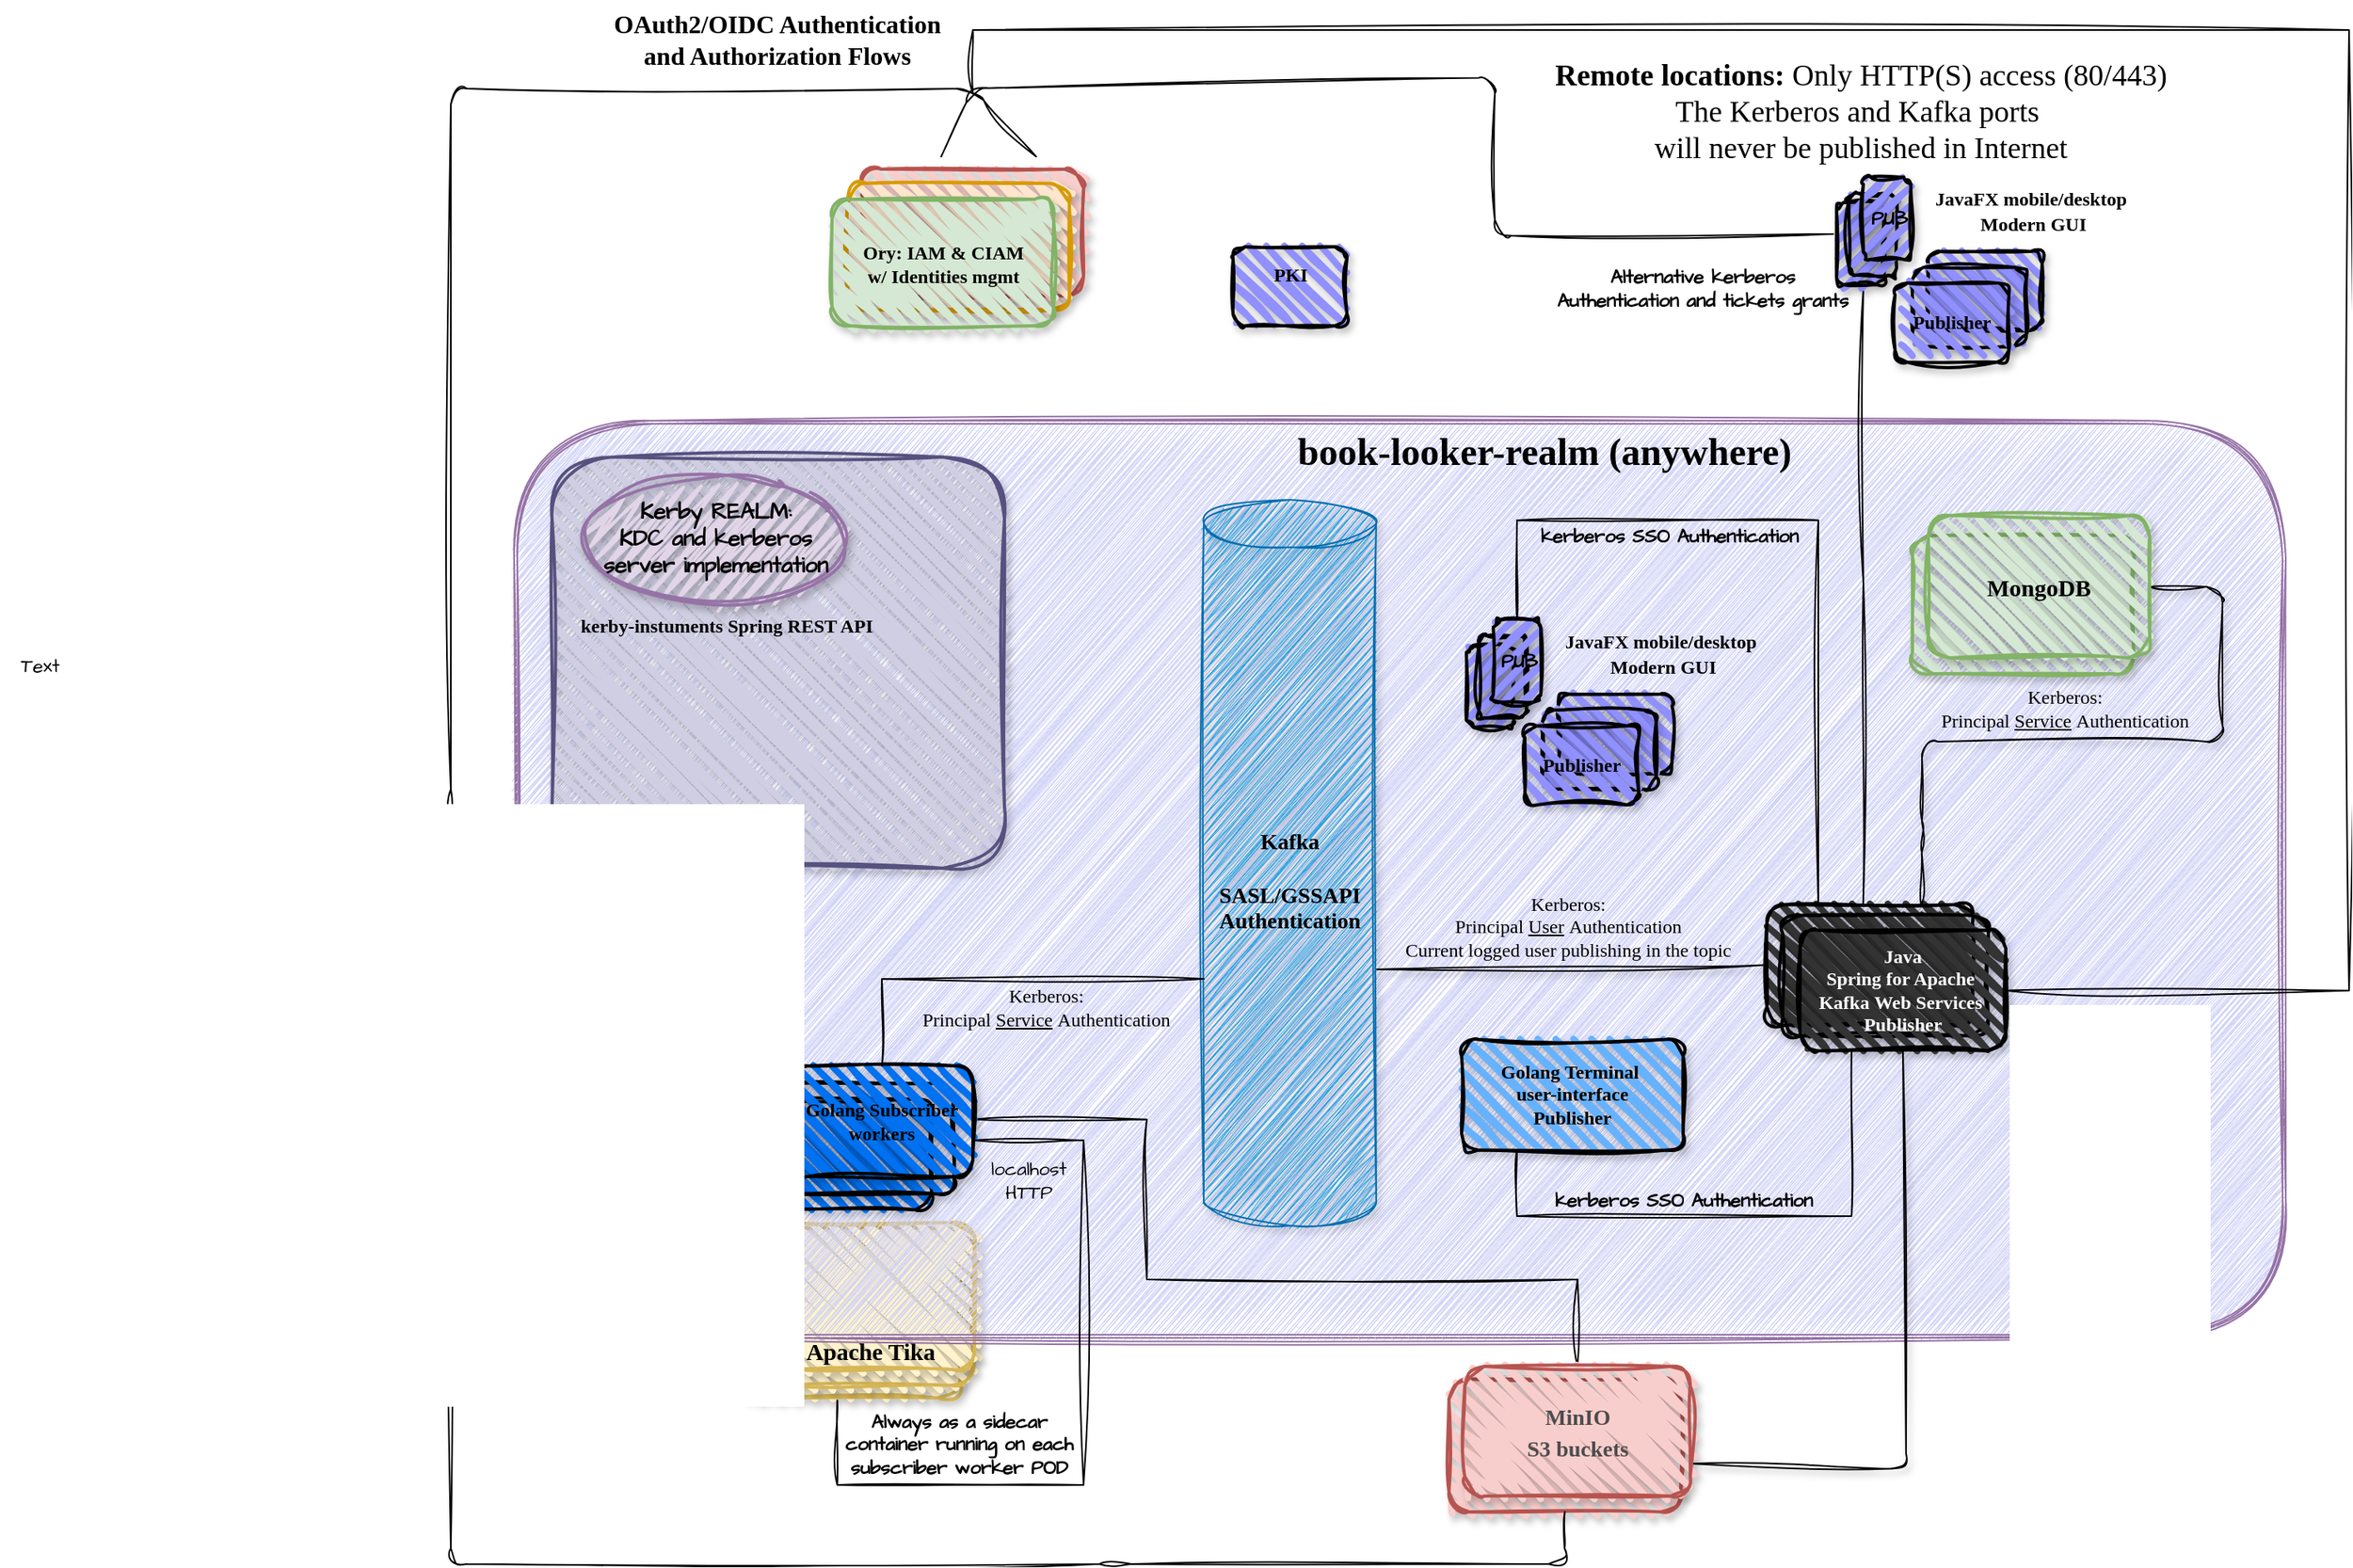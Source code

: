 <mxfile version="28.0.6">
  <diagram id="KBIwsYY--AiB_v0YLguu" name="Page-1">
    <mxGraphModel dx="3102" dy="1900" grid="1" gridSize="10" guides="1" tooltips="1" connect="1" arrows="1" fold="1" page="1" pageScale="1" pageWidth="1654" pageHeight="1169" math="0" shadow="0">
      <root>
        <mxCell id="0" />
        <mxCell id="1" parent="0" />
        <mxCell id="_NCN2XURNJSdBfdFYyDq-112" value="" style="rounded=1;whiteSpace=wrap;html=1;strokeWidth=2;fillWeight=4;hachureGap=8;hachureAngle=45;fillColor=#fff2cc;strokeColor=#d6b656;fillStyle=zigzag;shadow=1;sketch=1;curveFitting=1;jiggle=2;" parent="1" vertex="1">
          <mxGeometry x="102" y="-384" width="140" height="99" as="geometry" />
        </mxCell>
        <mxCell id="62" value="" style="rounded=1;whiteSpace=wrap;html=1;strokeWidth=2;fillWeight=4;hachureGap=8;hachureAngle=45;fillColor=#fff2cc;strokeColor=#d6b656;fillStyle=zigzag;shadow=1;sketch=1;curveFitting=1;jiggle=2;" parent="1" vertex="1">
          <mxGeometry x="111" y="-392" width="140" height="99" as="geometry" />
        </mxCell>
        <mxCell id="64" value="&lt;span style=&quot;color: rgb(0, 0, 0); font-family: &amp;quot;Comic Sans MS&amp;quot;; text-wrap-mode: nowrap;&quot;&gt;&lt;font style=&quot;font-size: 15px;&quot;&gt;Apache Tika&lt;/font&gt;&lt;/span&gt;" style="rounded=1;whiteSpace=wrap;html=1;strokeWidth=2;fillWeight=4;hachureGap=8;hachureAngle=45;fillColor=#fff2cc;strokeColor=#d6b656;fillStyle=zigzag;shadow=1;sketch=1;curveFitting=1;jiggle=2;fontStyle=1;verticalAlign=bottom;" parent="1" vertex="1">
          <mxGeometry x="120" y="-396" width="131" height="93" as="geometry" />
        </mxCell>
        <mxCell id="74" value="" style="shape=ext;double=1;rounded=1;whiteSpace=wrap;html=1;fillColor=light-dark(#CFD2F7,#EDEDED);sketch=1;curveFitting=1;jiggle=2;shadow=0;strokeColor=#9673a6;fillStyle=zigzag;" parent="1" vertex="1">
          <mxGeometry x="-40" y="-903" width="1120" height="580" as="geometry" />
        </mxCell>
        <mxCell id="52" value="" style="rounded=1;whiteSpace=wrap;html=1;strokeWidth=2;fillWeight=4;hachureGap=8;hachureAngle=45;fillColor=#f8cecc;strokeColor=#b85450;shadow=1;fillStyle=zigzag;sketch=1;curveFitting=1;jiggle=2;" parent="1" vertex="1">
          <mxGeometry x="180" y="-1062" width="140" height="80" as="geometry" />
        </mxCell>
        <mxCell id="53" value="" style="rounded=1;whiteSpace=wrap;html=1;strokeWidth=2;fillWeight=4;hachureGap=8;hachureAngle=45;fillColor=#ffe6cc;strokeColor=#d79b00;shadow=1;fillStyle=zigzag;sketch=1;curveFitting=1;jiggle=2;" parent="1" vertex="1">
          <mxGeometry x="171" y="-1053" width="140" height="80" as="geometry" />
        </mxCell>
        <mxCell id="QEbaafIq8JvkUqfNBTGJ-113" style="edgeStyle=orthogonalEdgeStyle;rounded=0;sketch=1;hachureGap=4;jiggle=2;curveFitting=1;orthogonalLoop=1;jettySize=auto;html=1;exitX=0.999;exitY=0.484;exitDx=0;exitDy=0;fontFamily=Architects Daughter;fontSource=https%3A%2F%2Ffonts.googleapis.com%2Fcss%3Ffamily%3DArchitects%2BDaughter;entryX=0.5;entryY=0;entryDx=0;entryDy=0;endArrow=none;endFill=0;exitPerimeter=0;" parent="1" source="39" target="63" edge="1">
          <mxGeometry relative="1" as="geometry">
            <mxPoint x="195.25" y="-360" as="sourcePoint" />
            <mxPoint x="632.25" y="-285" as="targetPoint" />
            <Array as="points">
              <mxPoint x="360" y="-461" />
              <mxPoint x="360" y="-360" />
              <mxPoint x="632" y="-360" />
            </Array>
          </mxGeometry>
        </mxCell>
        <mxCell id="4" value="" style="rounded=1;whiteSpace=wrap;html=1;strokeWidth=2;fillWeight=4;hachureGap=8;hachureAngle=45;fillColor=light-dark(#0071F0,#198CC4);shadow=1;sketch=1;curveFitting=1;jiggle=2;" parent="1" vertex="1">
          <mxGeometry x="109" y="-474" width="115" height="70" as="geometry" />
        </mxCell>
        <mxCell id="38" value="" style="rounded=1;whiteSpace=wrap;html=1;strokeWidth=2;fillWeight=4;hachureGap=8;hachureAngle=45;fillColor=light-dark(#0071F0,#198CC4);shadow=1;sketch=1;curveFitting=1;jiggle=2;" parent="1" vertex="1">
          <mxGeometry x="123" y="-484" width="115" height="70" as="geometry" />
        </mxCell>
        <mxCell id="fkxp-w3N0kC8W9ppKelV-115" style="edgeStyle=orthogonalEdgeStyle;rounded=0;sketch=1;hachureGap=4;jiggle=2;curveFitting=1;orthogonalLoop=1;jettySize=auto;html=1;entryX=0.25;entryY=0;entryDx=0;entryDy=0;fontFamily=Architects Daughter;fontSource=https%3A%2F%2Ffonts.googleapis.com%2Fcss%3Ffamily%3DArchitects%2BDaughter;verticalAlign=bottom;endArrow=none;endFill=0;exitX=0;exitY=0.5;exitDx=0;exitDy=0;" parent="1" source="Zqc7V0Ubj0E-lgHhysYY-121" target="M9iqOvp1g94WVJkQ8rMG-64" edge="1">
          <mxGeometry relative="1" as="geometry">
            <mxPoint x="700" y="-800" as="sourcePoint" />
            <Array as="points">
              <mxPoint x="594" y="-840" />
              <mxPoint x="785" y="-840" />
            </Array>
          </mxGeometry>
        </mxCell>
        <mxCell id="M9iqOvp1g94WVJkQ8rMG-46" value="" style="rounded=1;whiteSpace=wrap;html=1;strokeWidth=2;fillWeight=4;hachureGap=8;hachureAngle=45;fillColor=#f8cecc;align=center;verticalAlign=middle;fontFamily=Comic Sans MS;fontSize=16;strokeColor=#b85450;fillStyle=zigzag;shadow=1;sketch=1;curveFitting=1;jiggle=2;" parent="1" vertex="1">
          <mxGeometry x="551" y="-297" width="146.5" height="84" as="geometry" />
        </mxCell>
        <mxCell id="Zqc7V0Ubj0E-lgHhysYY-134" style="edgeStyle=orthogonalEdgeStyle;rounded=0;sketch=1;hachureGap=4;jiggle=2;curveFitting=1;orthogonalLoop=1;jettySize=auto;html=1;exitX=0.25;exitY=1;exitDx=0;exitDy=0;entryX=0.25;entryY=1;entryDx=0;entryDy=0;fontFamily=Architects Daughter;fontSource=https%3A%2F%2Ffonts.googleapis.com%2Fcss%3Ffamily%3DArchitects%2BDaughter;endArrow=none;endFill=0;" parent="1" source="45" target="M9iqOvp1g94WVJkQ8rMG-66" edge="1">
          <mxGeometry relative="1" as="geometry">
            <Array as="points">
              <mxPoint x="594" y="-400" />
              <mxPoint x="805" y="-400" />
            </Array>
          </mxGeometry>
        </mxCell>
        <mxCell id="45" value="&lt;span style=&quot;color: rgb(0, 0, 0); font-family: &amp;quot;Comic Sans MS&amp;quot;; text-wrap-mode: nowrap;&quot;&gt;Golang&amp;nbsp;&lt;/span&gt;&lt;span style=&quot;font-family: &amp;quot;Comic Sans MS&amp;quot;; text-wrap-mode: nowrap; background-color: transparent;&quot;&gt;Terminal&amp;nbsp;&lt;/span&gt;&lt;div&gt;&lt;span style=&quot;font-family: &amp;quot;Comic Sans MS&amp;quot;; text-wrap-mode: nowrap; background-color: transparent;&quot;&gt;user-interface&lt;/span&gt;&lt;div&gt;&lt;span style=&quot;color: rgb(0, 0, 0); font-family: &amp;quot;Comic Sans MS&amp;quot;; text-wrap-mode: nowrap;&quot;&gt;Publisher&lt;/span&gt;&lt;/div&gt;&lt;/div&gt;" style="rounded=1;whiteSpace=wrap;html=1;strokeWidth=2;fillWeight=4;hachureGap=8;hachureAngle=45;fillColor=light-dark(#66B2FF,#198CC4);shadow=1;sketch=1;curveFitting=1;jiggle=2;fontStyle=1" parent="1" vertex="1">
          <mxGeometry x="559" y="-511.76" width="140" height="70" as="geometry" />
        </mxCell>
        <mxCell id="M9iqOvp1g94WVJkQ8rMG-64" value="" style="rounded=1;whiteSpace=wrap;html=1;strokeWidth=2;fillWeight=4;hachureGap=8;hachureAngle=45;fillColor=light-dark(#333333,#198CC4);shadow=1;sketch=1;curveFitting=1;jiggle=2;" parent="1" vertex="1">
          <mxGeometry x="752" y="-597" width="130" height="76.24" as="geometry" />
        </mxCell>
        <mxCell id="M9iqOvp1g94WVJkQ8rMG-65" value="" style="rounded=1;whiteSpace=wrap;html=1;strokeWidth=2;fillWeight=4;hachureGap=8;hachureAngle=45;fillColor=light-dark(#333333,#198CC4);shadow=1;sketch=1;curveFitting=1;jiggle=2;" parent="1" vertex="1">
          <mxGeometry x="762" y="-590.25" width="130" height="76.24" as="geometry" />
        </mxCell>
        <mxCell id="68" style="edgeStyle=none;html=1;entryX=1;entryY=0.75;entryDx=0;entryDy=0;endArrow=none;endFill=0;shadow=1;sketch=1;curveFitting=1;jiggle=2;exitX=0.5;exitY=1;exitDx=0;exitDy=0;" parent="1" source="M9iqOvp1g94WVJkQ8rMG-66" target="63" edge="1">
          <mxGeometry relative="1" as="geometry">
            <mxPoint x="880" y="-510" as="sourcePoint" />
            <Array as="points">
              <mxPoint x="840" y="-240" />
            </Array>
          </mxGeometry>
        </mxCell>
        <mxCell id="69" style="edgeStyle=none;html=1;entryX=1;entryY=0.5;entryDx=0;entryDy=0;endArrow=none;endFill=0;shadow=1;sketch=1;curveFitting=1;jiggle=2;exitX=0.75;exitY=0;exitDx=0;exitDy=0;" parent="1" source="M9iqOvp1g94WVJkQ8rMG-64" target="66" edge="1">
          <mxGeometry relative="1" as="geometry">
            <Array as="points">
              <mxPoint x="850" y="-640" />
              <mxPoint x="850" y="-700" />
              <mxPoint x="1040" y="-700" />
              <mxPoint x="1040" y="-798" />
            </Array>
          </mxGeometry>
        </mxCell>
        <mxCell id="WdYB9u-n-fzQhLBQgMhI-112" style="edgeStyle=orthogonalEdgeStyle;rounded=0;sketch=1;hachureGap=4;jiggle=2;curveFitting=1;orthogonalLoop=1;jettySize=auto;html=1;exitX=1;exitY=0.5;exitDx=0;exitDy=0;fontFamily=Architects Daughter;fontSource=https%3A%2F%2Ffonts.googleapis.com%2Fcss%3Ffamily%3DArchitects%2BDaughter;endArrow=none;endFill=0;" parent="1" source="M9iqOvp1g94WVJkQ8rMG-66" edge="1">
          <mxGeometry relative="1" as="geometry">
            <mxPoint x="250" y="-1110" as="targetPoint" />
            <mxPoint x="903" y="-526.58" as="sourcePoint" />
            <Array as="points">
              <mxPoint x="1120" y="-543" />
              <mxPoint x="1120" y="-1150" />
              <mxPoint x="250" y="-1150" />
            </Array>
          </mxGeometry>
        </mxCell>
        <mxCell id="M9iqOvp1g94WVJkQ8rMG-66" value="&lt;span style=&quot;font-family: &amp;quot;Comic Sans MS&amp;quot;; text-wrap-mode: nowrap;&quot;&gt;&lt;font style=&quot;color: rgb(255, 255, 255);&quot;&gt;Java&lt;br&gt;&lt;/font&gt;&lt;/span&gt;&lt;div&gt;&lt;span style=&quot;background-color: transparent; text-wrap-mode: nowrap;&quot;&gt;&lt;font face=&quot;Comic Sans MS&quot; color=&quot;#ffffff&quot;&gt;Spring for Apache&amp;nbsp;&lt;/font&gt;&lt;/span&gt;&lt;/div&gt;&lt;div&gt;&lt;span style=&quot;background-color: transparent; text-wrap-mode: nowrap;&quot;&gt;&lt;font face=&quot;Comic Sans MS&quot; color=&quot;#ffffff&quot;&gt;Kafka&amp;nbsp;&lt;/font&gt;&lt;/span&gt;&lt;span style=&quot;font-family: &amp;quot;Comic Sans MS&amp;quot;; text-wrap-mode: nowrap;&quot;&gt;&lt;font style=&quot;color: rgb(255, 255, 255);&quot;&gt;Web Services&amp;nbsp;&lt;/font&gt;&lt;/span&gt;&lt;div&gt;&lt;span style=&quot;font-family: &amp;quot;Comic Sans MS&amp;quot;; text-wrap-mode: nowrap;&quot;&gt;&lt;font style=&quot;color: rgb(255, 255, 255);&quot;&gt;Publisher&lt;/font&gt;&lt;/span&gt;&lt;/div&gt;&lt;/div&gt;" style="rounded=1;whiteSpace=wrap;html=1;strokeWidth=2;fillWeight=4;hachureGap=8;hachureAngle=45;fillColor=light-dark(#333333,#198CC4);shadow=1;sketch=1;curveFitting=1;jiggle=2;fontStyle=1" parent="1" vertex="1">
          <mxGeometry x="773" y="-580.76" width="130" height="76.24" as="geometry" />
        </mxCell>
        <mxCell id="46" value="" style="rounded=1;whiteSpace=wrap;html=1;strokeWidth=2;fillWeight=4;hachureGap=8;hachureAngle=45;fillColor=#d5e8d4;strokeColor=#82b366;glass=0;shadow=1;fillStyle=zigzag;sketch=1;curveFitting=1;jiggle=2;" parent="1" vertex="1">
          <mxGeometry x="161" y="-1043" width="140" height="80" as="geometry" />
        </mxCell>
        <mxCell id="58" value="&lt;span style=&quot;font-family: &amp;quot;Comic Sans MS&amp;quot;;&quot;&gt;Ory&lt;/span&gt;&lt;span style=&quot;font-family: &amp;quot;Comic Sans MS&amp;quot;; background-color: transparent;&quot;&gt;: IAM &amp;amp; CIAM&lt;/span&gt;&lt;div style=&quot;font-family: &amp;quot;Comic Sans MS&amp;quot;;&quot;&gt;&lt;span style=&quot;background-color: transparent;&quot;&gt;&amp;nbsp;w/ Identities mgmt&amp;nbsp;&lt;/span&gt;&lt;/div&gt;" style="text;html=1;align=center;verticalAlign=middle;resizable=0;points=[];autosize=1;strokeColor=none;fillColor=none;shadow=1;fontStyle=1;sketch=1;curveFitting=1;jiggle=2;" parent="1" vertex="1">
          <mxGeometry x="160.5" y="-1022" width="140" height="40" as="geometry" />
        </mxCell>
        <mxCell id="61" value="" style="rounded=1;whiteSpace=wrap;html=1;strokeWidth=2;fillWeight=4;hachureGap=8;hachureAngle=45;fillColor=#d5e8d4;shadow=1;strokeColor=#82b366;sketch=1;curveFitting=1;jiggle=2;" parent="1" vertex="1">
          <mxGeometry x="844" y="-830.39" width="140" height="87.39" as="geometry" />
        </mxCell>
        <mxCell id="105" style="edgeStyle=none;html=1;sketch=1;curveFitting=1;jiggle=2;endArrow=none;endFill=0;exitX=0.5;exitY=1;exitDx=0;exitDy=0;" parent="1" source="M9iqOvp1g94WVJkQ8rMG-46" edge="1">
          <mxGeometry relative="1" as="geometry">
            <Array as="points">
              <mxPoint x="624" y="-180" />
              <mxPoint x="340" y="-180" />
              <mxPoint x="-80" y="-180" />
              <mxPoint x="-80" y="-660" />
              <mxPoint x="-80" y="-1113" />
              <mxPoint x="250" y="-1113" />
            </Array>
            <mxPoint x="290" y="-1070" as="targetPoint" />
          </mxGeometry>
        </mxCell>
        <mxCell id="63" value="&lt;div&gt;&lt;font style=&quot;font-size: 14px;&quot; color=&quot;#4d4d4d&quot;&gt;MinIO&lt;/font&gt;&lt;/div&gt;&lt;div&gt;&lt;font style=&quot;font-size: 14px;&quot; color=&quot;#4d4d4d&quot;&gt;S3 buckets&lt;/font&gt;&lt;/div&gt;" style="rounded=1;whiteSpace=wrap;html=1;strokeWidth=2;fillWeight=4;hachureGap=8;hachureAngle=45;fillColor=#f8cecc;align=center;verticalAlign=middle;fontFamily=Comic Sans MS;fontSize=16;strokeColor=#b85450;fillStyle=zigzag;shadow=1;sketch=1;curveFitting=1;jiggle=2;fontStyle=1" parent="1" vertex="1">
          <mxGeometry x="561" y="-305" width="142.5" height="82" as="geometry" />
        </mxCell>
        <mxCell id="_NCN2XURNJSdBfdFYyDq-114" style="edgeStyle=orthogonalEdgeStyle;rounded=0;sketch=1;hachureGap=4;jiggle=2;curveFitting=1;orthogonalLoop=1;jettySize=auto;html=1;entryX=1;entryY=0.75;entryDx=0;entryDy=0;fontFamily=Architects Daughter;fontSource=https%3A%2F%2Ffonts.googleapis.com%2Fcss%3Ffamily%3DArchitects%2BDaughter;endArrow=none;endFill=0;exitX=0.052;exitY=-0.001;exitDx=0;exitDy=0;exitPerimeter=0;" parent="1" target="39" edge="1">
          <mxGeometry relative="1" as="geometry">
            <Array as="points">
              <mxPoint x="164" y="-230" />
              <mxPoint x="320" y="-230" />
              <mxPoint x="320" y="-448" />
              <mxPoint x="250" y="-448" />
            </Array>
            <mxPoint x="164.34" y="-283.56" as="sourcePoint" />
            <mxPoint x="253.5" y="-487.5" as="targetPoint" />
          </mxGeometry>
        </mxCell>
        <mxCell id="66" value="&lt;span style=&quot;color: rgb(0, 0, 0); font-family: &amp;quot;Comic Sans MS&amp;quot;; text-wrap-mode: nowrap;&quot;&gt;&lt;font style=&quot;font-size: 15px;&quot;&gt;&lt;span&gt;MongoDB&lt;/span&gt;&lt;/font&gt;&lt;/span&gt;" style="rounded=1;whiteSpace=wrap;html=1;strokeWidth=2;fillWeight=4;hachureGap=8;hachureAngle=45;fillColor=#d5e8d4;shadow=1;strokeColor=#82b366;sketch=1;curveFitting=1;jiggle=2;fontStyle=1" parent="1" vertex="1">
          <mxGeometry x="854" y="-843" width="140" height="90" as="geometry" />
        </mxCell>
        <mxCell id="71" style="edgeStyle=none;html=1;entryX=1.003;entryY=0.647;entryDx=0;entryDy=0;entryPerimeter=0;endArrow=none;endFill=0;shadow=1;sketch=1;curveFitting=1;jiggle=2;exitX=0;exitY=0.5;exitDx=0;exitDy=0;" parent="1" source="M9iqOvp1g94WVJkQ8rMG-64" target="56" edge="1">
          <mxGeometry relative="1" as="geometry">
            <mxPoint x="557.82" y="-555.436" as="targetPoint" />
          </mxGeometry>
        </mxCell>
        <mxCell id="56" value="&lt;font style=&quot;font-size: 14px;&quot;&gt;Kafka&lt;/font&gt;&lt;div&gt;&lt;div&gt;&lt;font style=&quot;font-size: 14px;&quot;&gt;&lt;br&gt;&lt;/font&gt;&lt;/div&gt;&lt;div&gt;&lt;font style=&quot;font-size: 14px;&quot;&gt;SASL/GSSAPI&lt;/font&gt;&lt;/div&gt;&lt;div&gt;&lt;font style=&quot;font-size: 14px;&quot;&gt;Authentication&lt;/font&gt;&lt;/div&gt;&lt;/div&gt;" style="shape=cylinder3;whiteSpace=wrap;html=1;boundedLbl=1;backgroundOutline=1;size=15;fillColor=#1ba1e2;strokeColor=#006EAF;fillStyle=zigzag;shadow=1;fontStyle=1;strokeWidth=1;fontColor=#000000;sketch=1;curveFitting=1;jiggle=2;fontFamily=Comic Sans MS;" parent="1" vertex="1">
          <mxGeometry x="396" y="-853" width="109" height="459" as="geometry" />
        </mxCell>
        <mxCell id="92" style="edgeStyle=none;html=1;sketch=1;curveFitting=1;jiggle=2;endArrow=none;endFill=0;exitX=0.385;exitY=1.067;exitDx=0;exitDy=0;exitPerimeter=0;" parent="1" source="Zqc7V0Ubj0E-lgHhysYY-128" edge="1">
          <mxGeometry relative="1" as="geometry">
            <Array as="points">
              <mxPoint x="580" y="-1020" />
              <mxPoint x="580" y="-1120" />
              <mxPoint x="250" y="-1113" />
            </Array>
            <mxPoint x="745.0" y="-1022.0" as="sourcePoint" />
            <mxPoint x="230" y="-1070" as="targetPoint" />
          </mxGeometry>
        </mxCell>
        <mxCell id="103" value="book-looker-realm (anywhere)" style="text;html=1;align=center;verticalAlign=middle;resizable=0;points=[];autosize=1;strokeColor=none;fillColor=none;fontFamily=Comic Sans MS;fontStyle=1;fontSize=24;" parent="1" vertex="1">
          <mxGeometry x="431" y="-903" width="360" height="40" as="geometry" />
        </mxCell>
        <mxCell id="104" value="Remote locations: &lt;span style=&quot;font-weight: normal;&quot;&gt;Only HTTP(S) access (80/443)&lt;/span&gt;&lt;div&gt;&lt;span style=&quot;font-weight: normal;&quot;&gt;The Kerberos and Kafka ports&amp;nbsp;&lt;/span&gt;&lt;/div&gt;&lt;div&gt;&lt;span style=&quot;font-weight: normal;&quot;&gt;will never be published in Internet&lt;/span&gt;&lt;/div&gt;" style="text;html=1;align=center;verticalAlign=middle;resizable=0;points=[];autosize=1;strokeColor=none;fillColor=none;fontFamily=Comic Sans MS;fontStyle=1;fontSize=19;" parent="1" vertex="1">
          <mxGeometry x="581" y="-1138" width="460" height="80" as="geometry" />
        </mxCell>
        <mxCell id="107" value="OAuth2/OIDC Authentication&lt;div&gt;and Authorization Flows&lt;/div&gt;" style="text;html=1;align=center;verticalAlign=middle;resizable=0;points=[];autosize=1;strokeColor=none;fillColor=none;fontFamily=Comic Sans MS;fontStyle=1;fontSize=16;" parent="1" vertex="1">
          <mxGeometry x="1" y="-1169" width="250" height="50" as="geometry" />
        </mxCell>
        <mxCell id="108" value="&lt;div&gt;Kerberos:&lt;/div&gt;Principal &lt;u&gt;Service&lt;/u&gt;&amp;nbsp;&lt;span style=&quot;background-color: transparent;&quot;&gt;Authentication&lt;/span&gt;" style="text;html=1;align=center;verticalAlign=middle;resizable=0;points=[];autosize=1;strokeColor=none;fillColor=none;fontFamily=Comic Sans MS;" parent="1" vertex="1">
          <mxGeometry x="840" y="-741" width="200" height="40" as="geometry" />
        </mxCell>
        <mxCell id="BD4OuOrhCKFyo7IxdLxv-112" value="&lt;div&gt;Kerberos:&lt;/div&gt;Principal &lt;u&gt;Service&lt;/u&gt;&amp;nbsp;&lt;span style=&quot;background-color: transparent;&quot;&gt;Authentication&lt;/span&gt;" style="text;html=1;align=center;verticalAlign=middle;resizable=0;points=[];autosize=1;strokeColor=none;fillColor=none;fontFamily=Comic Sans MS;" parent="1" vertex="1">
          <mxGeometry x="196" y="-551.76" width="200" height="40" as="geometry" />
        </mxCell>
        <mxCell id="39" value="&lt;span style=&quot;color: rgb(0, 0, 0); font-family: &amp;quot;Comic Sans MS&amp;quot;; text-wrap-mode: nowrap;&quot;&gt;Golang Subscriber&lt;/span&gt;&lt;div&gt;&lt;span style=&quot;color: rgb(0, 0, 0); font-family: &amp;quot;Comic Sans MS&amp;quot;; text-wrap-mode: nowrap;&quot;&gt;workers&lt;/span&gt;&lt;/div&gt;" style="rounded=1;whiteSpace=wrap;html=1;strokeWidth=2;fillWeight=4;hachureGap=8;hachureAngle=45;fillColor=light-dark(#0071F0,#198CC4);shadow=1;sketch=1;curveFitting=1;jiggle=2;fontStyle=1" parent="1" vertex="1">
          <mxGeometry x="135" y="-495" width="115" height="70" as="geometry" />
        </mxCell>
        <mxCell id="_NCN2XURNJSdBfdFYyDq-113" value="localhost&lt;div&gt;HTTP&lt;/div&gt;" style="text;html=1;align=center;verticalAlign=middle;resizable=0;points=[];autosize=1;strokeColor=none;fillColor=none;fontFamily=Architects Daughter;fontSource=https%3A%2F%2Ffonts.googleapis.com%2Fcss%3Ffamily%3DArchitects%2BDaughter;" parent="1" vertex="1">
          <mxGeometry x="250" y="-442" width="70" height="40" as="geometry" />
        </mxCell>
        <mxCell id="_NCN2XURNJSdBfdFYyDq-115" value="&lt;b&gt;Always as a sidecar&lt;/b&gt;&lt;div&gt;&lt;b&gt;container running on each&lt;/b&gt;&lt;/div&gt;&lt;div&gt;&lt;b&gt;subscriber worker POD&lt;/b&gt;&lt;/div&gt;" style="text;html=1;align=center;verticalAlign=middle;resizable=0;points=[];autosize=1;strokeColor=none;fillColor=none;fontFamily=Architects Daughter;fontSource=https%3A%2F%2Ffonts.googleapis.com%2Fcss%3Ffamily%3DArchitects%2BDaughter;" parent="1" vertex="1">
          <mxGeometry x="156" y="-285" width="170" height="60" as="geometry" />
        </mxCell>
        <mxCell id="fkxp-w3N0kC8W9ppKelV-112" value="&lt;div&gt;Kerberos:&lt;/div&gt;Principal &lt;u&gt;User&lt;/u&gt;&amp;nbsp;&lt;span style=&quot;background-color: transparent;&quot;&gt;Authentication&lt;/span&gt;&lt;div&gt;&lt;span style=&quot;background-color: transparent;&quot;&gt;Current logged user publishing in the topic&lt;/span&gt;&lt;/div&gt;" style="text;html=1;align=center;verticalAlign=middle;resizable=0;points=[];autosize=1;strokeColor=none;fillColor=none;fontFamily=Comic Sans MS;" parent="1" vertex="1">
          <mxGeometry x="496" y="-613" width="260" height="60" as="geometry" />
        </mxCell>
        <mxCell id="fkxp-w3N0kC8W9ppKelV-113" value="" style="rounded=1;whiteSpace=wrap;html=1;strokeWidth=2;fillWeight=4;hachureGap=8;hachureAngle=45;fillColor=#d0cee2;shadow=1;sketch=1;curveFitting=1;jiggle=2;fontStyle=1;strokeColor=#56517e;" parent="1" vertex="1">
          <mxGeometry x="-16" y="-880" width="286" height="260" as="geometry" />
        </mxCell>
        <mxCell id="M9iqOvp1g94WVJkQ8rMG-61" value="&lt;span style=&quot;font-size: 14px;&quot;&gt;&lt;span&gt;Kerby REALM:&lt;/span&gt;&lt;/span&gt;&lt;div&gt;&lt;span style=&quot;font-size: 14px;&quot;&gt;KDC and kerberos server implementation&lt;/span&gt;&lt;/div&gt;" style="ellipse;whiteSpace=wrap;html=1;strokeWidth=2;fillWeight=2;hachureGap=8;fillColor=#e1d5e7;fillStyle=zigzag;fontFamily=Architects Daughter;fontSource=https%3A%2F%2Ffonts.googleapis.com%2Fcss%3Ffamily%3DArchitects%2BDaughter;strokeColor=#9673a6;shadow=1;sketch=1;curveFitting=1;jiggle=2;fontStyle=1" parent="1" vertex="1">
          <mxGeometry x="3.5" y="-868" width="167" height="80" as="geometry" />
        </mxCell>
        <mxCell id="fkxp-w3N0kC8W9ppKelV-114" value="kerby-instuments&amp;nbsp;&lt;span style=&quot;background-color: transparent; color: light-dark(rgb(0, 0, 0), rgb(255, 255, 255));&quot;&gt;Spring REST API&lt;/span&gt;" style="text;html=1;align=center;verticalAlign=middle;resizable=0;points=[];autosize=1;strokeColor=none;fillColor=none;fontFamily=Comic Sans MS;fontStyle=1" parent="1" vertex="1">
          <mxGeometry x="-16" y="-788" width="220" height="30" as="geometry" />
        </mxCell>
        <mxCell id="fkxp-w3N0kC8W9ppKelV-117" value="" style="rounded=1;whiteSpace=wrap;html=1;strokeWidth=2;fillWeight=4;hachureGap=8;hachureAngle=45;fillColor=light-dark(#9090FF,#198CC4);shadow=1;sketch=1;curveFitting=1;jiggle=2;fontStyle=1;verticalAlign=middle;align=center;" parent="1" vertex="1">
          <mxGeometry x="620" y="-730" width="72" height="50" as="geometry" />
        </mxCell>
        <mxCell id="Zqc7V0Ubj0E-lgHhysYY-112" style="edgeStyle=orthogonalEdgeStyle;rounded=0;sketch=1;hachureGap=4;jiggle=2;curveFitting=1;orthogonalLoop=1;jettySize=auto;html=1;exitX=0.5;exitY=0;exitDx=0;exitDy=0;fontFamily=Architects Daughter;fontSource=https%3A%2F%2Ffonts.googleapis.com%2Fcss%3Ffamily%3DArchitects%2BDaughter;entryX=-0.009;entryY=0.662;entryDx=0;entryDy=0;entryPerimeter=0;endArrow=none;endFill=0;" parent="1" source="39" target="56" edge="1">
          <mxGeometry relative="1" as="geometry">
            <mxPoint x="390" y="-509" as="targetPoint" />
            <Array as="points">
              <mxPoint x="193" y="-550" />
              <mxPoint x="396" y="-550" />
            </Array>
          </mxGeometry>
        </mxCell>
        <mxCell id="Zqc7V0Ubj0E-lgHhysYY-113" value="&lt;span style=&quot;font-family: Helvetica; font-weight: 700; background-color: transparent;&quot;&gt;&lt;font face=&quot;Comic Sans MS&quot;&gt;JavaFX&lt;/font&gt;&lt;/span&gt;&lt;span style=&quot;color: light-dark(rgb(0, 0, 0), rgb(255, 255, 255)); font-weight: 700; background-color: transparent; font-family: &amp;quot;Comic Sans MS&amp;quot;;&quot;&gt;&amp;nbsp;mobile/desktop&amp;nbsp;&lt;/span&gt;&lt;div&gt;&lt;span style=&quot;color: light-dark(rgb(0, 0, 0), rgb(255, 255, 255)); font-weight: 700; background-color: transparent; font-family: &amp;quot;Comic Sans MS&amp;quot;;&quot;&gt;Modern GUI&lt;/span&gt;&lt;/div&gt;" style="text;html=1;align=center;verticalAlign=middle;resizable=0;points=[];autosize=1;strokeColor=none;fillColor=none;fontFamily=Architects Daughter;fontSource=https%3A%2F%2Ffonts.googleapis.com%2Fcss%3Ffamily%3DArchitects%2BDaughter;" parent="1" vertex="1">
          <mxGeometry x="606" y="-780" width="160" height="50" as="geometry" />
        </mxCell>
        <mxCell id="Zqc7V0Ubj0E-lgHhysYY-114" value="" style="rounded=1;whiteSpace=wrap;html=1;strokeWidth=2;fillWeight=4;hachureGap=8;hachureAngle=45;fillColor=light-dark(#9090FF,#198CC4);shadow=1;sketch=1;curveFitting=1;jiggle=2;fontStyle=1;verticalAlign=middle;align=center;" parent="1" vertex="1">
          <mxGeometry x="610" y="-720" width="72" height="50" as="geometry" />
        </mxCell>
        <mxCell id="Zqc7V0Ubj0E-lgHhysYY-115" value="&lt;div&gt;&lt;span style=&quot;font-family: &amp;quot;Comic Sans MS&amp;quot;; text-wrap-mode: nowrap; background-color: transparent;&quot;&gt;Publisher&lt;/span&gt;&lt;/div&gt;" style="rounded=1;whiteSpace=wrap;html=1;strokeWidth=2;fillWeight=4;hachureGap=8;hachureAngle=45;fillColor=light-dark(#9090FF,#198CC4);shadow=1;sketch=1;curveFitting=1;jiggle=2;fontStyle=1;verticalAlign=middle;align=center;" parent="1" vertex="1">
          <mxGeometry x="599" y="-710" width="72" height="50" as="geometry" />
        </mxCell>
        <mxCell id="Zqc7V0Ubj0E-lgHhysYY-116" value="" style="rounded=1;whiteSpace=wrap;html=1;strokeWidth=2;fillWeight=4;hachureGap=8;hachureAngle=45;fillColor=light-dark(#9090FF,#198CC4);shadow=1;sketch=1;curveFitting=1;jiggle=2;fontStyle=1;verticalAlign=middle;align=center;rotation=90;" parent="1" vertex="1">
          <mxGeometry x="551" y="-750" width="52" height="30" as="geometry" />
        </mxCell>
        <mxCell id="Zqc7V0Ubj0E-lgHhysYY-120" value="" style="rounded=1;whiteSpace=wrap;html=1;strokeWidth=2;fillWeight=4;hachureGap=8;hachureAngle=45;fillColor=light-dark(#9090FF,#198CC4);shadow=1;sketch=1;curveFitting=1;jiggle=2;fontStyle=1;verticalAlign=middle;align=center;rotation=90;" parent="1" vertex="1">
          <mxGeometry x="559" y="-756" width="52" height="30" as="geometry" />
        </mxCell>
        <mxCell id="Zqc7V0Ubj0E-lgHhysYY-121" value="" style="rounded=1;whiteSpace=wrap;html=1;strokeWidth=2;fillWeight=4;hachureGap=8;hachureAngle=45;fillColor=light-dark(#9090FF,#198CC4);shadow=1;sketch=1;curveFitting=1;jiggle=2;fontStyle=1;verticalAlign=middle;align=center;rotation=90;" parent="1" vertex="1">
          <mxGeometry x="568" y="-766" width="52" height="30" as="geometry" />
        </mxCell>
        <mxCell id="Zqc7V0Ubj0E-lgHhysYY-117" value="PUB" style="text;html=1;align=center;verticalAlign=middle;resizable=0;points=[];autosize=1;strokeColor=none;fillColor=none;fontFamily=Architects Daughter;fontSource=https%3A%2F%2Ffonts.googleapis.com%2Fcss%3Ffamily%3DArchitects%2BDaughter;fontStyle=1" parent="1" vertex="1">
          <mxGeometry x="570" y="-765" width="50" height="30" as="geometry" />
        </mxCell>
        <mxCell id="Zqc7V0Ubj0E-lgHhysYY-122" value="kerberos SSO&amp;nbsp;&lt;span style=&quot;background-color: transparent; color: light-dark(rgb(0, 0, 0), rgb(255, 255, 255));&quot;&gt;Authentication&lt;/span&gt;" style="text;html=1;align=center;verticalAlign=middle;resizable=0;points=[];autosize=1;strokeColor=none;fillColor=none;fontFamily=Architects Daughter;fontSource=https%3A%2F%2Ffonts.googleapis.com%2Fcss%3Ffamily%3DArchitects%2BDaughter;fontStyle=1" parent="1" vertex="1">
          <mxGeometry x="595" y="-844" width="190" height="30" as="geometry" />
        </mxCell>
        <mxCell id="Zqc7V0Ubj0E-lgHhysYY-123" value="Alternative kerberos&lt;div&gt;Authentication and tickets grants&lt;/div&gt;" style="text;html=1;align=center;verticalAlign=middle;resizable=0;points=[];autosize=1;strokeColor=none;fillColor=none;fontFamily=Architects Daughter;fontSource=https%3A%2F%2Ffonts.googleapis.com%2Fcss%3Ffamily%3DArchitects%2BDaughter;fontStyle=1" parent="1" vertex="1">
          <mxGeometry x="606" y="-1006" width="210" height="40" as="geometry" />
        </mxCell>
        <mxCell id="Zqc7V0Ubj0E-lgHhysYY-124" style="edgeStyle=orthogonalEdgeStyle;rounded=0;sketch=1;hachureGap=4;jiggle=2;curveFitting=1;orthogonalLoop=1;jettySize=auto;html=1;exitX=0.5;exitY=1;exitDx=0;exitDy=0;entryX=0.468;entryY=0.005;entryDx=0;entryDy=0;entryPerimeter=0;fontFamily=Architects Daughter;fontSource=https%3A%2F%2Ffonts.googleapis.com%2Fcss%3Ffamily%3DArchitects%2BDaughter;verticalAlign=bottom;endArrow=none;endFill=0;" parent="1" target="M9iqOvp1g94WVJkQ8rMG-64" edge="1">
          <mxGeometry relative="1" as="geometry">
            <mxPoint x="813.0" y="-987.0" as="sourcePoint" />
            <Array as="points">
              <mxPoint x="813" y="-800" />
              <mxPoint x="813" y="-800" />
            </Array>
          </mxGeometry>
        </mxCell>
        <mxCell id="Zqc7V0Ubj0E-lgHhysYY-125" value="" style="rounded=1;whiteSpace=wrap;html=1;strokeWidth=2;fillWeight=4;hachureGap=8;hachureAngle=45;fillColor=light-dark(#9090FF,#198CC4);shadow=1;sketch=1;curveFitting=1;jiggle=2;fontStyle=1;verticalAlign=middle;align=center;" parent="1" vertex="1">
          <mxGeometry x="854" y="-1010" width="72" height="50" as="geometry" />
        </mxCell>
        <mxCell id="Zqc7V0Ubj0E-lgHhysYY-126" value="" style="rounded=1;whiteSpace=wrap;html=1;strokeWidth=2;fillWeight=4;hachureGap=8;hachureAngle=45;fillColor=light-dark(#9090FF,#198CC4);shadow=1;sketch=1;curveFitting=1;jiggle=2;fontStyle=1;verticalAlign=middle;align=center;" parent="1" vertex="1">
          <mxGeometry x="844" y="-1000" width="72" height="50" as="geometry" />
        </mxCell>
        <mxCell id="Zqc7V0Ubj0E-lgHhysYY-127" value="&lt;div&gt;&lt;span style=&quot;font-family: &amp;quot;Comic Sans MS&amp;quot;; text-wrap-mode: nowrap; background-color: transparent;&quot;&gt;Publisher&lt;/span&gt;&lt;/div&gt;" style="rounded=1;whiteSpace=wrap;html=1;strokeWidth=2;fillWeight=4;hachureGap=8;hachureAngle=45;fillColor=light-dark(#9090FF,#198CC4);shadow=1;sketch=1;curveFitting=1;jiggle=2;fontStyle=1;verticalAlign=middle;align=center;" parent="1" vertex="1">
          <mxGeometry x="833" y="-990" width="72" height="50" as="geometry" />
        </mxCell>
        <mxCell id="Zqc7V0Ubj0E-lgHhysYY-128" value="" style="rounded=1;whiteSpace=wrap;html=1;strokeWidth=2;fillWeight=4;hachureGap=8;hachureAngle=45;fillColor=light-dark(#9090FF,#198CC4);shadow=1;sketch=1;curveFitting=1;jiggle=2;fontStyle=1;verticalAlign=middle;align=center;rotation=90;" parent="1" vertex="1">
          <mxGeometry x="785" y="-1030" width="52" height="30" as="geometry" />
        </mxCell>
        <mxCell id="Zqc7V0Ubj0E-lgHhysYY-129" value="" style="rounded=1;whiteSpace=wrap;html=1;strokeWidth=2;fillWeight=4;hachureGap=8;hachureAngle=45;fillColor=light-dark(#9090FF,#198CC4);shadow=1;sketch=1;curveFitting=1;jiggle=2;fontStyle=1;verticalAlign=middle;align=center;rotation=90;" parent="1" vertex="1">
          <mxGeometry x="793" y="-1036" width="52" height="30" as="geometry" />
        </mxCell>
        <mxCell id="Zqc7V0Ubj0E-lgHhysYY-130" value="" style="rounded=1;whiteSpace=wrap;html=1;strokeWidth=2;fillWeight=4;hachureGap=8;hachureAngle=45;fillColor=light-dark(#9090FF,#198CC4);shadow=1;sketch=1;curveFitting=1;jiggle=2;fontStyle=1;verticalAlign=middle;align=center;rotation=90;" parent="1" vertex="1">
          <mxGeometry x="802" y="-1046" width="52" height="30" as="geometry" />
        </mxCell>
        <mxCell id="Zqc7V0Ubj0E-lgHhysYY-131" value="PUB" style="text;html=1;align=center;verticalAlign=middle;resizable=0;points=[];autosize=1;strokeColor=none;fillColor=none;fontFamily=Architects Daughter;fontSource=https%3A%2F%2Ffonts.googleapis.com%2Fcss%3Ffamily%3DArchitects%2BDaughter;fontStyle=1" parent="1" vertex="1">
          <mxGeometry x="804" y="-1045" width="50" height="30" as="geometry" />
        </mxCell>
        <mxCell id="Zqc7V0Ubj0E-lgHhysYY-132" value="&lt;span style=&quot;font-family: Helvetica; background-color: transparent;&quot;&gt;&lt;font style=&quot;&quot; face=&quot;Comic Sans MS&quot;&gt;JavaFX&lt;/font&gt;&lt;/span&gt;&lt;span style=&quot;color: light-dark(rgb(0, 0, 0), rgb(255, 255, 255)); background-color: transparent; font-family: &amp;quot;Comic Sans MS&amp;quot;;&quot;&gt;&amp;nbsp;mobile/desktop&amp;nbsp;&lt;/span&gt;&lt;div&gt;&lt;span style=&quot;color: light-dark(rgb(0, 0, 0), rgb(255, 255, 255)); background-color: transparent; font-family: &amp;quot;Comic Sans MS&amp;quot;;&quot;&gt;Modern GUI&lt;/span&gt;&lt;/div&gt;" style="text;html=1;align=center;verticalAlign=middle;resizable=0;points=[];autosize=1;strokeColor=none;fillColor=none;fontFamily=Architects Daughter;fontSource=https%3A%2F%2Ffonts.googleapis.com%2Fcss%3Ffamily%3DArchitects%2BDaughter;fontStyle=1" parent="1" vertex="1">
          <mxGeometry x="840" y="-1060" width="160" height="50" as="geometry" />
        </mxCell>
        <mxCell id="Zqc7V0Ubj0E-lgHhysYY-133" value="kerberos SSO&amp;nbsp;&lt;span style=&quot;background-color: transparent; color: light-dark(rgb(0, 0, 0), rgb(255, 255, 255));&quot;&gt;Authentication&lt;/span&gt;" style="text;html=1;align=center;verticalAlign=middle;resizable=0;points=[];autosize=1;strokeColor=none;fillColor=none;fontFamily=Architects Daughter;fontSource=https%3A%2F%2Ffonts.googleapis.com%2Fcss%3Ffamily%3DArchitects%2BDaughter;fontStyle=1" parent="1" vertex="1">
          <mxGeometry x="604" y="-424" width="190" height="30" as="geometry" />
        </mxCell>
        <mxCell id="eJyXwLen43Ro12vzDsRT-108" value="&lt;div&gt;&lt;span style=&quot;font-family: &amp;quot;Comic Sans MS&amp;quot;; text-wrap-mode: nowrap; background-color: transparent;&quot;&gt;PKI&lt;/span&gt;&lt;/div&gt;&lt;div&gt;&lt;span style=&quot;font-family: &amp;quot;Comic Sans MS&amp;quot;; text-wrap-mode: nowrap; background-color: transparent;&quot;&gt;&lt;br&gt;&lt;/span&gt;&lt;/div&gt;" style="rounded=1;whiteSpace=wrap;html=1;strokeWidth=2;fillWeight=4;hachureGap=8;hachureAngle=45;fillColor=light-dark(#9090FF,#198CC4);shadow=1;sketch=1;curveFitting=1;jiggle=2;fontStyle=1;verticalAlign=middle;align=center;" vertex="1" parent="1">
          <mxGeometry x="414.5" y="-1013" width="72" height="50" as="geometry" />
        </mxCell>
        <mxCell id="eJyXwLen43Ro12vzDsRT-109" value="Text" style="text;html=1;align=center;verticalAlign=middle;resizable=0;points=[];autosize=1;strokeColor=none;fillColor=none;fontFamily=Architects Daughter;fontSource=https%3A%2F%2Ffonts.googleapis.com%2Fcss%3Ffamily%3DArchitects%2BDaughter;" vertex="1" parent="1">
          <mxGeometry x="-365" y="-762" width="50" height="30" as="geometry" />
        </mxCell>
      </root>
    </mxGraphModel>
  </diagram>
</mxfile>
